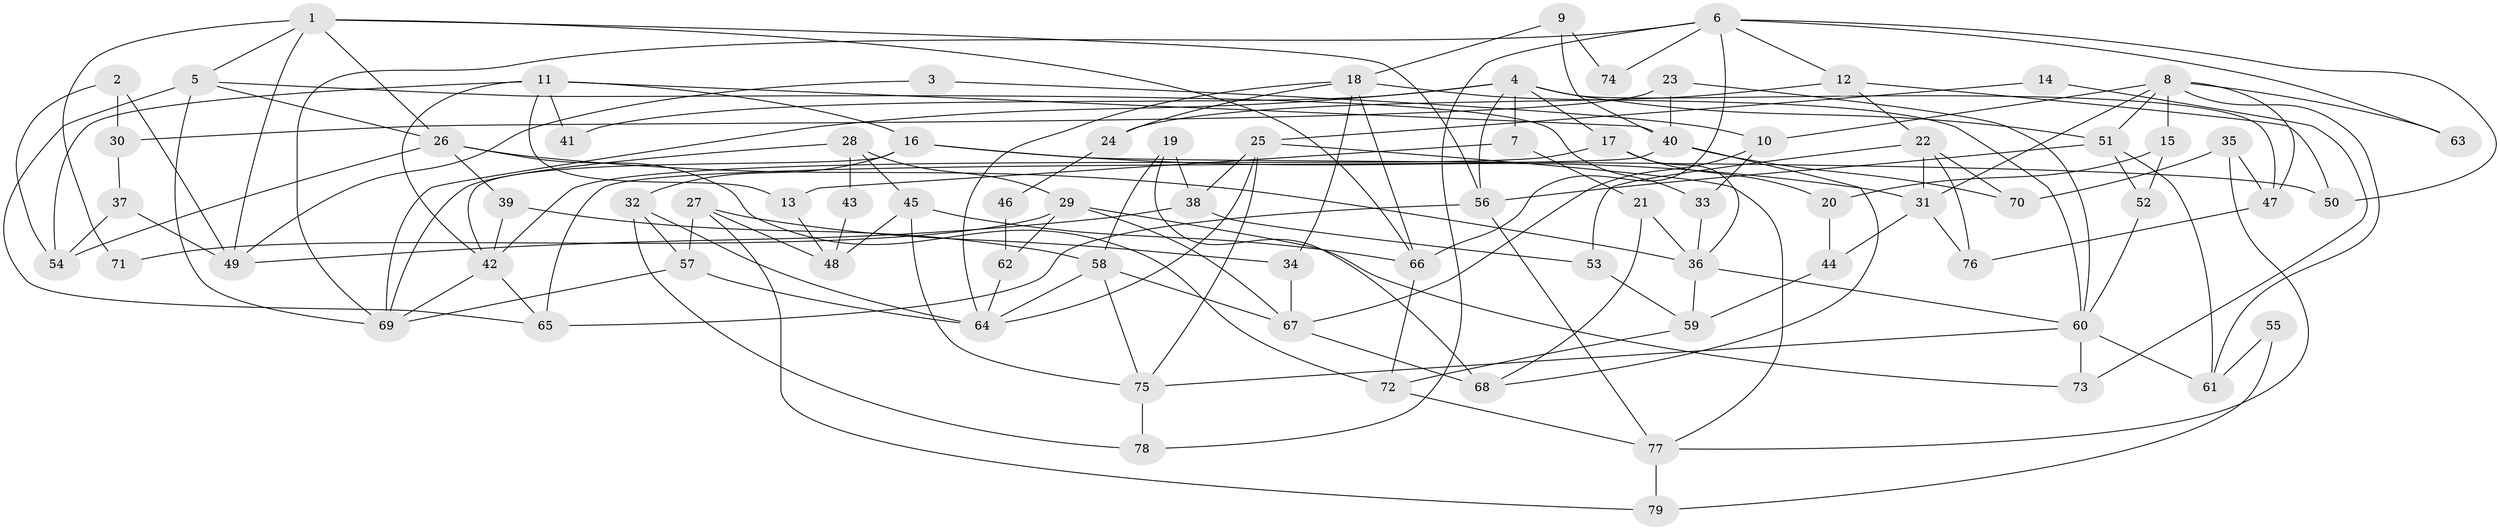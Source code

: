 // coarse degree distribution, {6: 0.12, 5: 0.2, 4: 0.14, 11: 0.02, 8: 0.1, 10: 0.02, 3: 0.26, 7: 0.06, 2: 0.06, 9: 0.02}
// Generated by graph-tools (version 1.1) at 2025/41/03/06/25 10:41:55]
// undirected, 79 vertices, 158 edges
graph export_dot {
graph [start="1"]
  node [color=gray90,style=filled];
  1;
  2;
  3;
  4;
  5;
  6;
  7;
  8;
  9;
  10;
  11;
  12;
  13;
  14;
  15;
  16;
  17;
  18;
  19;
  20;
  21;
  22;
  23;
  24;
  25;
  26;
  27;
  28;
  29;
  30;
  31;
  32;
  33;
  34;
  35;
  36;
  37;
  38;
  39;
  40;
  41;
  42;
  43;
  44;
  45;
  46;
  47;
  48;
  49;
  50;
  51;
  52;
  53;
  54;
  55;
  56;
  57;
  58;
  59;
  60;
  61;
  62;
  63;
  64;
  65;
  66;
  67;
  68;
  69;
  70;
  71;
  72;
  73;
  74;
  75;
  76;
  77;
  78;
  79;
  1 -- 66;
  1 -- 56;
  1 -- 5;
  1 -- 26;
  1 -- 49;
  1 -- 71;
  2 -- 49;
  2 -- 54;
  2 -- 30;
  3 -- 49;
  3 -- 10;
  4 -- 56;
  4 -- 69;
  4 -- 7;
  4 -- 17;
  4 -- 41;
  4 -- 47;
  4 -- 51;
  5 -- 26;
  5 -- 33;
  5 -- 65;
  5 -- 69;
  6 -- 50;
  6 -- 78;
  6 -- 12;
  6 -- 63;
  6 -- 66;
  6 -- 69;
  6 -- 74;
  7 -- 21;
  7 -- 13;
  8 -- 51;
  8 -- 47;
  8 -- 10;
  8 -- 15;
  8 -- 31;
  8 -- 61;
  8 -- 63;
  9 -- 18;
  9 -- 40;
  9 -- 74;
  10 -- 33;
  10 -- 67;
  11 -- 42;
  11 -- 40;
  11 -- 13;
  11 -- 16;
  11 -- 41;
  11 -- 54;
  12 -- 22;
  12 -- 24;
  12 -- 50;
  13 -- 48;
  14 -- 25;
  14 -- 73;
  15 -- 52;
  15 -- 20;
  16 -- 31;
  16 -- 32;
  16 -- 42;
  16 -- 50;
  17 -- 42;
  17 -- 20;
  17 -- 36;
  18 -- 34;
  18 -- 64;
  18 -- 24;
  18 -- 60;
  18 -- 66;
  19 -- 58;
  19 -- 38;
  19 -- 68;
  20 -- 44;
  21 -- 68;
  21 -- 36;
  22 -- 70;
  22 -- 31;
  22 -- 53;
  22 -- 76;
  23 -- 40;
  23 -- 60;
  23 -- 30;
  24 -- 46;
  25 -- 75;
  25 -- 38;
  25 -- 64;
  25 -- 77;
  26 -- 72;
  26 -- 36;
  26 -- 39;
  26 -- 54;
  27 -- 57;
  27 -- 48;
  27 -- 34;
  27 -- 79;
  28 -- 69;
  28 -- 45;
  28 -- 29;
  28 -- 43;
  29 -- 67;
  29 -- 62;
  29 -- 71;
  29 -- 73;
  30 -- 37;
  31 -- 44;
  31 -- 76;
  32 -- 57;
  32 -- 64;
  32 -- 78;
  33 -- 36;
  34 -- 67;
  35 -- 77;
  35 -- 47;
  35 -- 70;
  36 -- 59;
  36 -- 60;
  37 -- 54;
  37 -- 49;
  38 -- 49;
  38 -- 53;
  39 -- 42;
  39 -- 58;
  40 -- 65;
  40 -- 68;
  40 -- 70;
  42 -- 69;
  42 -- 65;
  43 -- 48;
  44 -- 59;
  45 -- 66;
  45 -- 75;
  45 -- 48;
  46 -- 62;
  47 -- 76;
  51 -- 61;
  51 -- 52;
  51 -- 56;
  52 -- 60;
  53 -- 59;
  55 -- 61;
  55 -- 79;
  56 -- 65;
  56 -- 77;
  57 -- 69;
  57 -- 64;
  58 -- 64;
  58 -- 67;
  58 -- 75;
  59 -- 72;
  60 -- 61;
  60 -- 73;
  60 -- 75;
  62 -- 64;
  66 -- 72;
  67 -- 68;
  72 -- 77;
  75 -- 78;
  77 -- 79;
}
